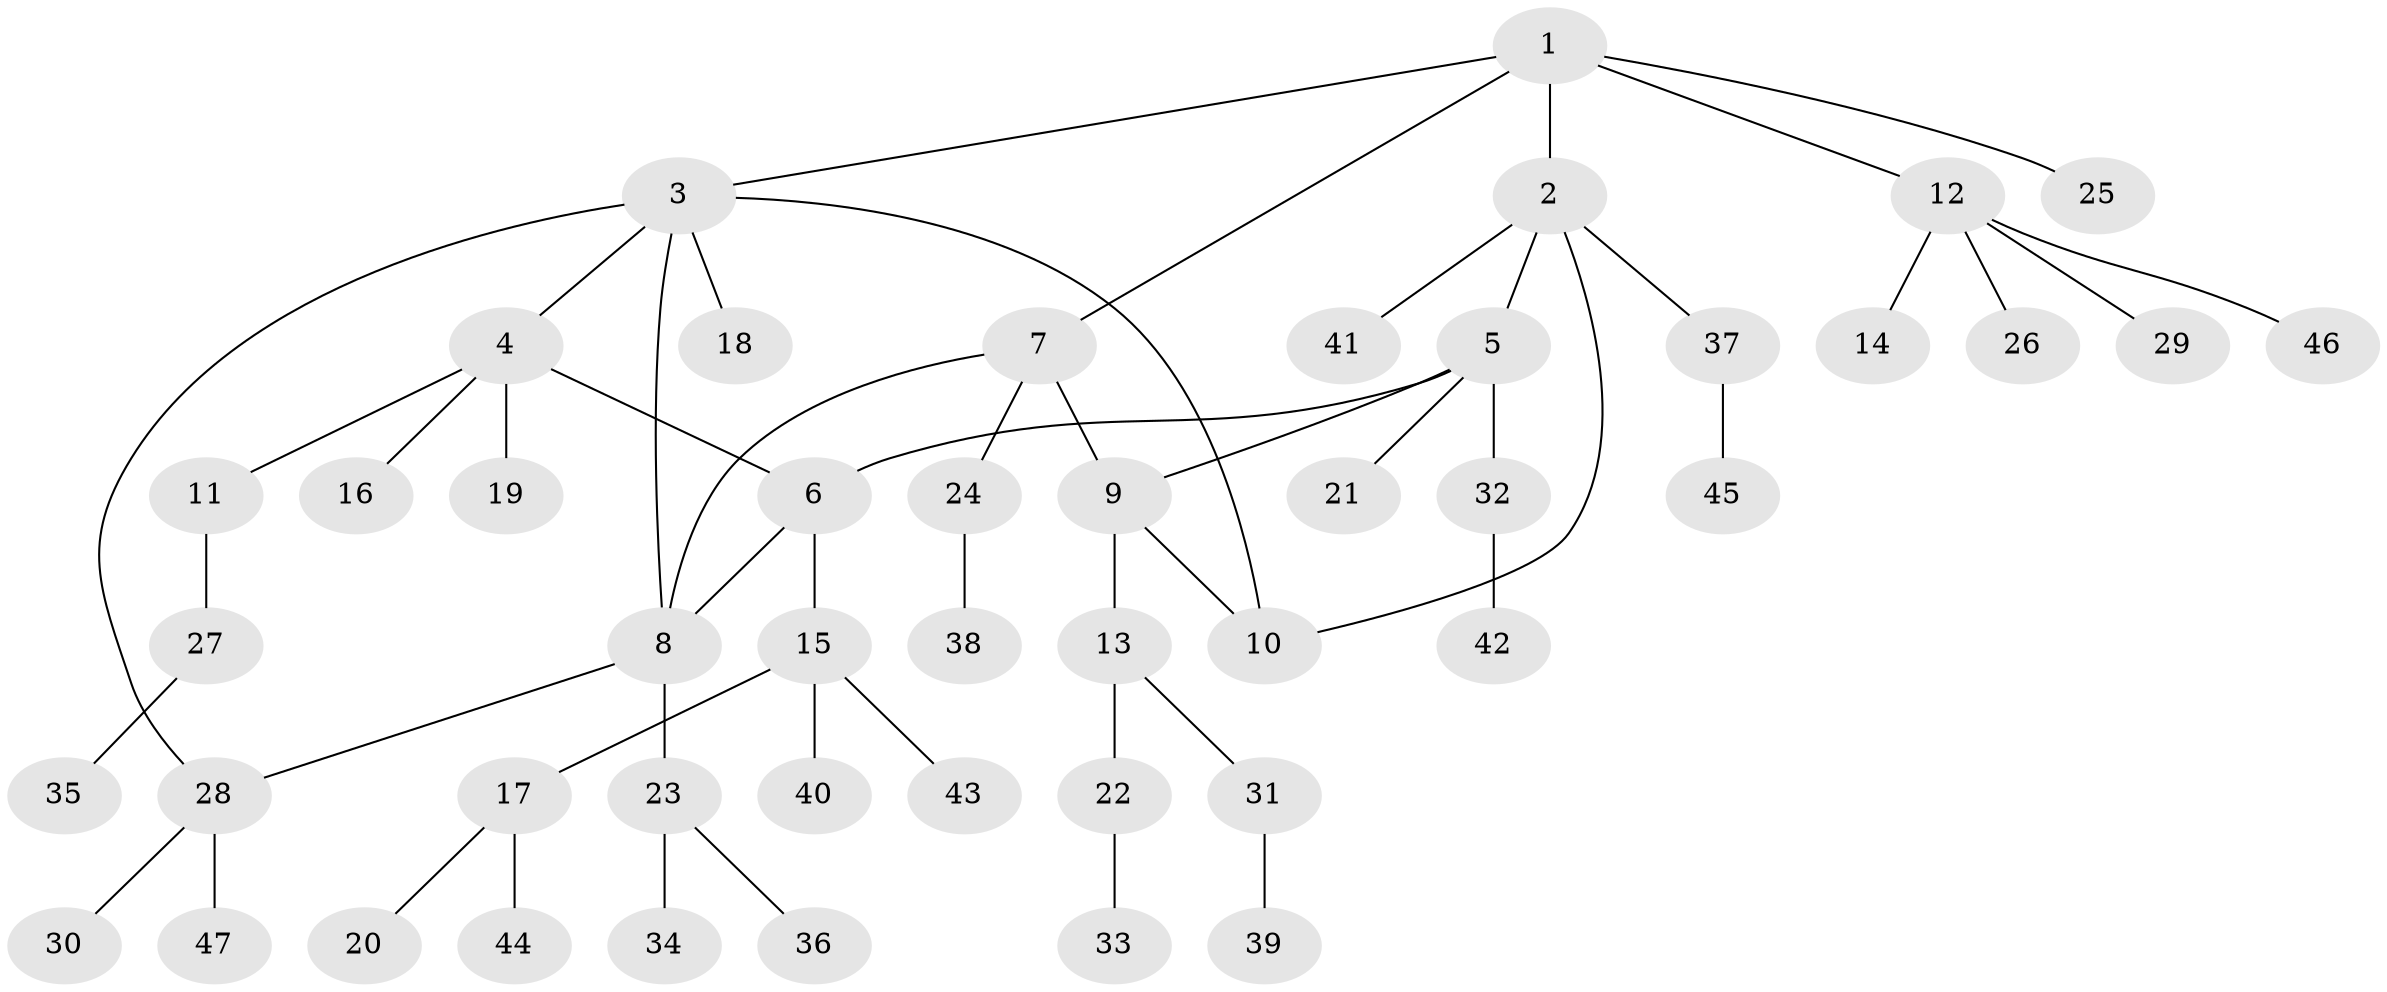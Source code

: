 // Generated by graph-tools (version 1.1) at 2025/11/02/27/25 16:11:31]
// undirected, 47 vertices, 53 edges
graph export_dot {
graph [start="1"]
  node [color=gray90,style=filled];
  1;
  2;
  3;
  4;
  5;
  6;
  7;
  8;
  9;
  10;
  11;
  12;
  13;
  14;
  15;
  16;
  17;
  18;
  19;
  20;
  21;
  22;
  23;
  24;
  25;
  26;
  27;
  28;
  29;
  30;
  31;
  32;
  33;
  34;
  35;
  36;
  37;
  38;
  39;
  40;
  41;
  42;
  43;
  44;
  45;
  46;
  47;
  1 -- 2;
  1 -- 3;
  1 -- 7;
  1 -- 12;
  1 -- 25;
  2 -- 5;
  2 -- 10;
  2 -- 37;
  2 -- 41;
  3 -- 4;
  3 -- 8;
  3 -- 10;
  3 -- 18;
  3 -- 28;
  4 -- 6;
  4 -- 11;
  4 -- 16;
  4 -- 19;
  5 -- 6;
  5 -- 9;
  5 -- 21;
  5 -- 32;
  6 -- 8;
  6 -- 15;
  7 -- 8;
  7 -- 9;
  7 -- 24;
  8 -- 23;
  8 -- 28;
  9 -- 10;
  9 -- 13;
  11 -- 27;
  12 -- 14;
  12 -- 26;
  12 -- 29;
  12 -- 46;
  13 -- 22;
  13 -- 31;
  15 -- 17;
  15 -- 40;
  15 -- 43;
  17 -- 20;
  17 -- 44;
  22 -- 33;
  23 -- 34;
  23 -- 36;
  24 -- 38;
  27 -- 35;
  28 -- 30;
  28 -- 47;
  31 -- 39;
  32 -- 42;
  37 -- 45;
}

